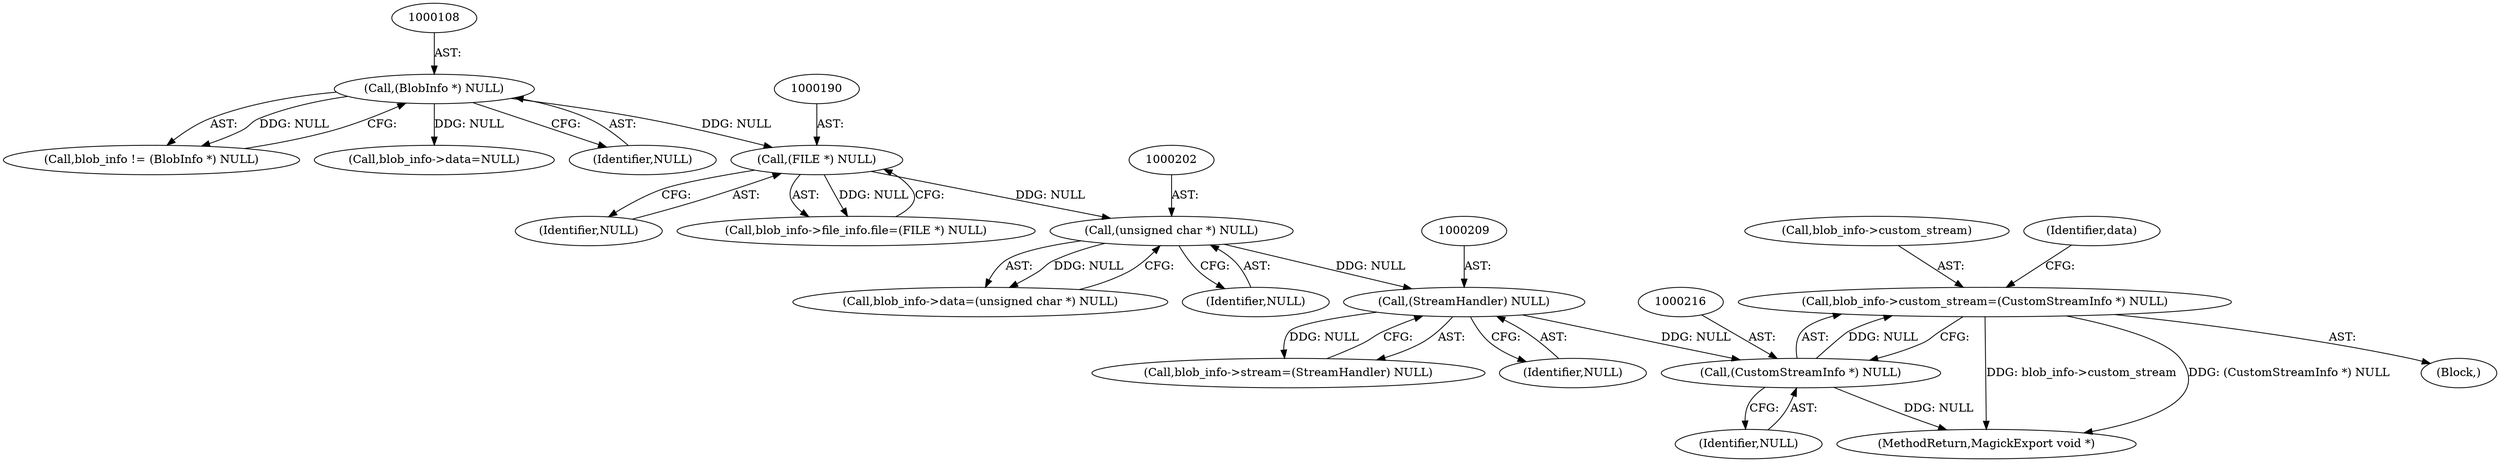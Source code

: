 digraph "0_ImageMagick6_c5d012a46ae22be9444326aa37969a3f75daa3ba@pointer" {
"1000211" [label="(Call,blob_info->custom_stream=(CustomStreamInfo *) NULL)"];
"1000215" [label="(Call,(CustomStreamInfo *) NULL)"];
"1000208" [label="(Call,(StreamHandler) NULL)"];
"1000201" [label="(Call,(unsigned char *) NULL)"];
"1000189" [label="(Call,(FILE *) NULL)"];
"1000107" [label="(Call,(BlobInfo *) NULL)"];
"1000204" [label="(Call,blob_info->stream=(StreamHandler) NULL)"];
"1000220" [label="(MethodReturn,MagickExport void *)"];
"1000210" [label="(Identifier,NULL)"];
"1000203" [label="(Identifier,NULL)"];
"1000212" [label="(Call,blob_info->custom_stream)"];
"1000191" [label="(Identifier,NULL)"];
"1000105" [label="(Call,blob_info != (BlobInfo *) NULL)"];
"1000219" [label="(Identifier,data)"];
"1000211" [label="(Call,blob_info->custom_stream=(CustomStreamInfo *) NULL)"];
"1000217" [label="(Identifier,NULL)"];
"1000138" [label="(Call,blob_info->data=NULL)"];
"1000183" [label="(Call,blob_info->file_info.file=(FILE *) NULL)"];
"1000197" [label="(Call,blob_info->data=(unsigned char *) NULL)"];
"1000201" [label="(Call,(unsigned char *) NULL)"];
"1000189" [label="(Call,(FILE *) NULL)"];
"1000107" [label="(Call,(BlobInfo *) NULL)"];
"1000215" [label="(Call,(CustomStreamInfo *) NULL)"];
"1000102" [label="(Block,)"];
"1000109" [label="(Identifier,NULL)"];
"1000208" [label="(Call,(StreamHandler) NULL)"];
"1000211" -> "1000102"  [label="AST: "];
"1000211" -> "1000215"  [label="CFG: "];
"1000212" -> "1000211"  [label="AST: "];
"1000215" -> "1000211"  [label="AST: "];
"1000219" -> "1000211"  [label="CFG: "];
"1000211" -> "1000220"  [label="DDG: blob_info->custom_stream"];
"1000211" -> "1000220"  [label="DDG: (CustomStreamInfo *) NULL"];
"1000215" -> "1000211"  [label="DDG: NULL"];
"1000215" -> "1000217"  [label="CFG: "];
"1000216" -> "1000215"  [label="AST: "];
"1000217" -> "1000215"  [label="AST: "];
"1000215" -> "1000220"  [label="DDG: NULL"];
"1000208" -> "1000215"  [label="DDG: NULL"];
"1000208" -> "1000204"  [label="AST: "];
"1000208" -> "1000210"  [label="CFG: "];
"1000209" -> "1000208"  [label="AST: "];
"1000210" -> "1000208"  [label="AST: "];
"1000204" -> "1000208"  [label="CFG: "];
"1000208" -> "1000204"  [label="DDG: NULL"];
"1000201" -> "1000208"  [label="DDG: NULL"];
"1000201" -> "1000197"  [label="AST: "];
"1000201" -> "1000203"  [label="CFG: "];
"1000202" -> "1000201"  [label="AST: "];
"1000203" -> "1000201"  [label="AST: "];
"1000197" -> "1000201"  [label="CFG: "];
"1000201" -> "1000197"  [label="DDG: NULL"];
"1000189" -> "1000201"  [label="DDG: NULL"];
"1000189" -> "1000183"  [label="AST: "];
"1000189" -> "1000191"  [label="CFG: "];
"1000190" -> "1000189"  [label="AST: "];
"1000191" -> "1000189"  [label="AST: "];
"1000183" -> "1000189"  [label="CFG: "];
"1000189" -> "1000183"  [label="DDG: NULL"];
"1000107" -> "1000189"  [label="DDG: NULL"];
"1000107" -> "1000105"  [label="AST: "];
"1000107" -> "1000109"  [label="CFG: "];
"1000108" -> "1000107"  [label="AST: "];
"1000109" -> "1000107"  [label="AST: "];
"1000105" -> "1000107"  [label="CFG: "];
"1000107" -> "1000105"  [label="DDG: NULL"];
"1000107" -> "1000138"  [label="DDG: NULL"];
}
